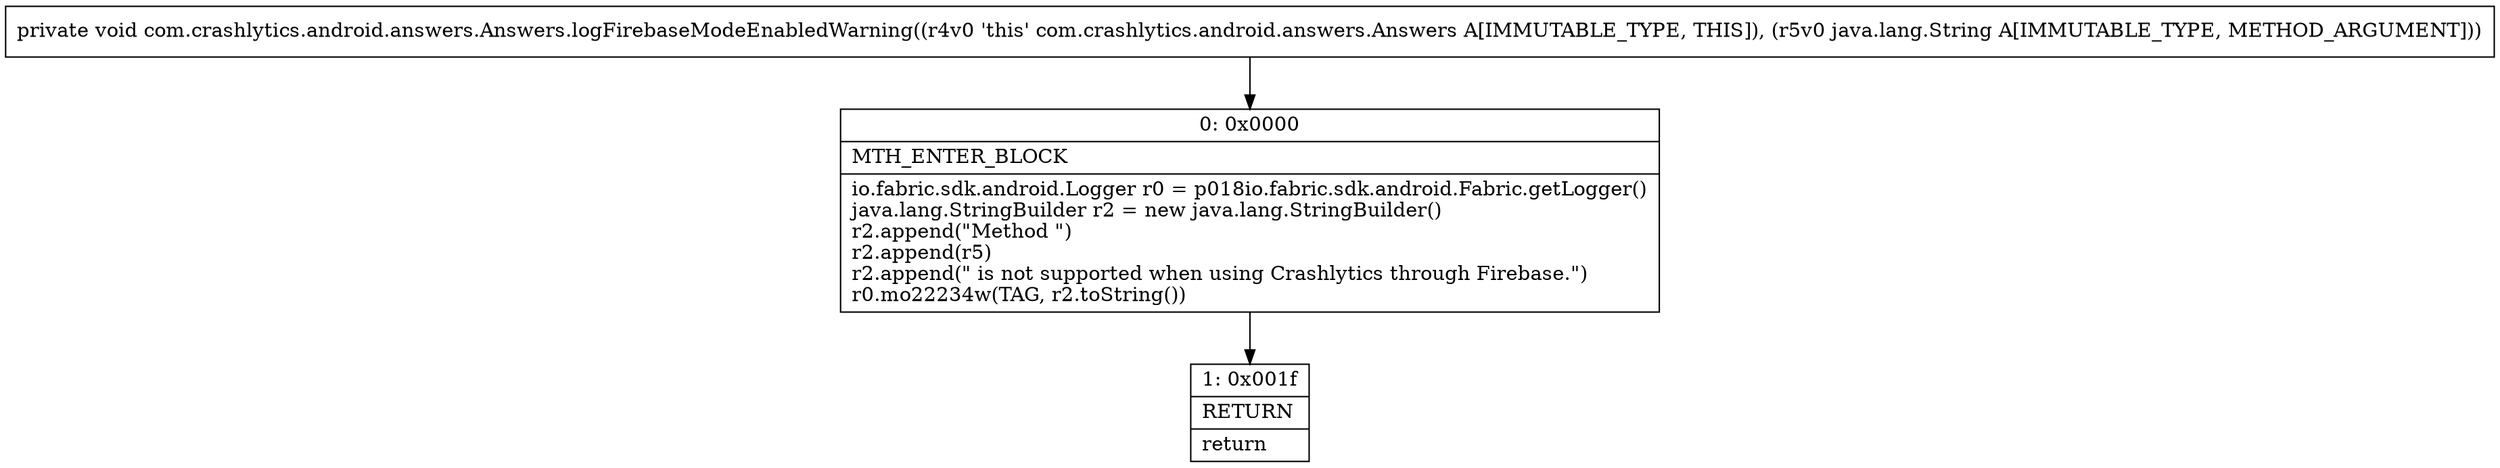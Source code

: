 digraph "CFG forcom.crashlytics.android.answers.Answers.logFirebaseModeEnabledWarning(Ljava\/lang\/String;)V" {
Node_0 [shape=record,label="{0\:\ 0x0000|MTH_ENTER_BLOCK\l|io.fabric.sdk.android.Logger r0 = p018io.fabric.sdk.android.Fabric.getLogger()\ljava.lang.StringBuilder r2 = new java.lang.StringBuilder()\lr2.append(\"Method \")\lr2.append(r5)\lr2.append(\" is not supported when using Crashlytics through Firebase.\")\lr0.mo22234w(TAG, r2.toString())\l}"];
Node_1 [shape=record,label="{1\:\ 0x001f|RETURN\l|return\l}"];
MethodNode[shape=record,label="{private void com.crashlytics.android.answers.Answers.logFirebaseModeEnabledWarning((r4v0 'this' com.crashlytics.android.answers.Answers A[IMMUTABLE_TYPE, THIS]), (r5v0 java.lang.String A[IMMUTABLE_TYPE, METHOD_ARGUMENT])) }"];
MethodNode -> Node_0;
Node_0 -> Node_1;
}

